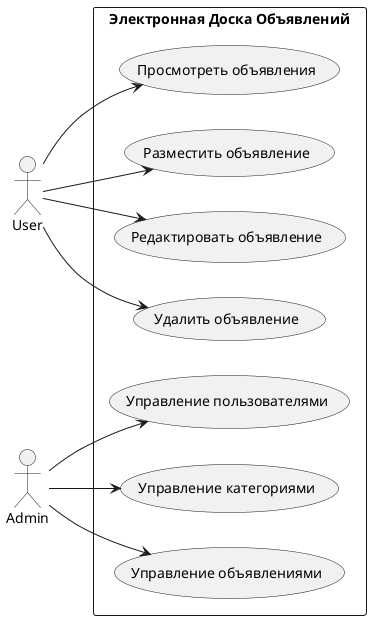 @startuml
left to right direction
actor User
actor Admin

rectangle "Электронная Доска Объявлений" {
  usecase "Просмотреть объявления" as UC1
  usecase "Разместить объявление" as UC2
  usecase "Редактировать объявление" as UC3
  usecase "Удалить объявление" as UC4
  usecase "Управление пользователями" as UC5
  usecase "Управление категориями" as UC6
  usecase "Управление объявлениями" as UC7
}

User --> UC1
User --> UC2
User --> UC3
User --> UC4
Admin --> UC5
Admin --> UC6
Admin --> UC7

@enduml

